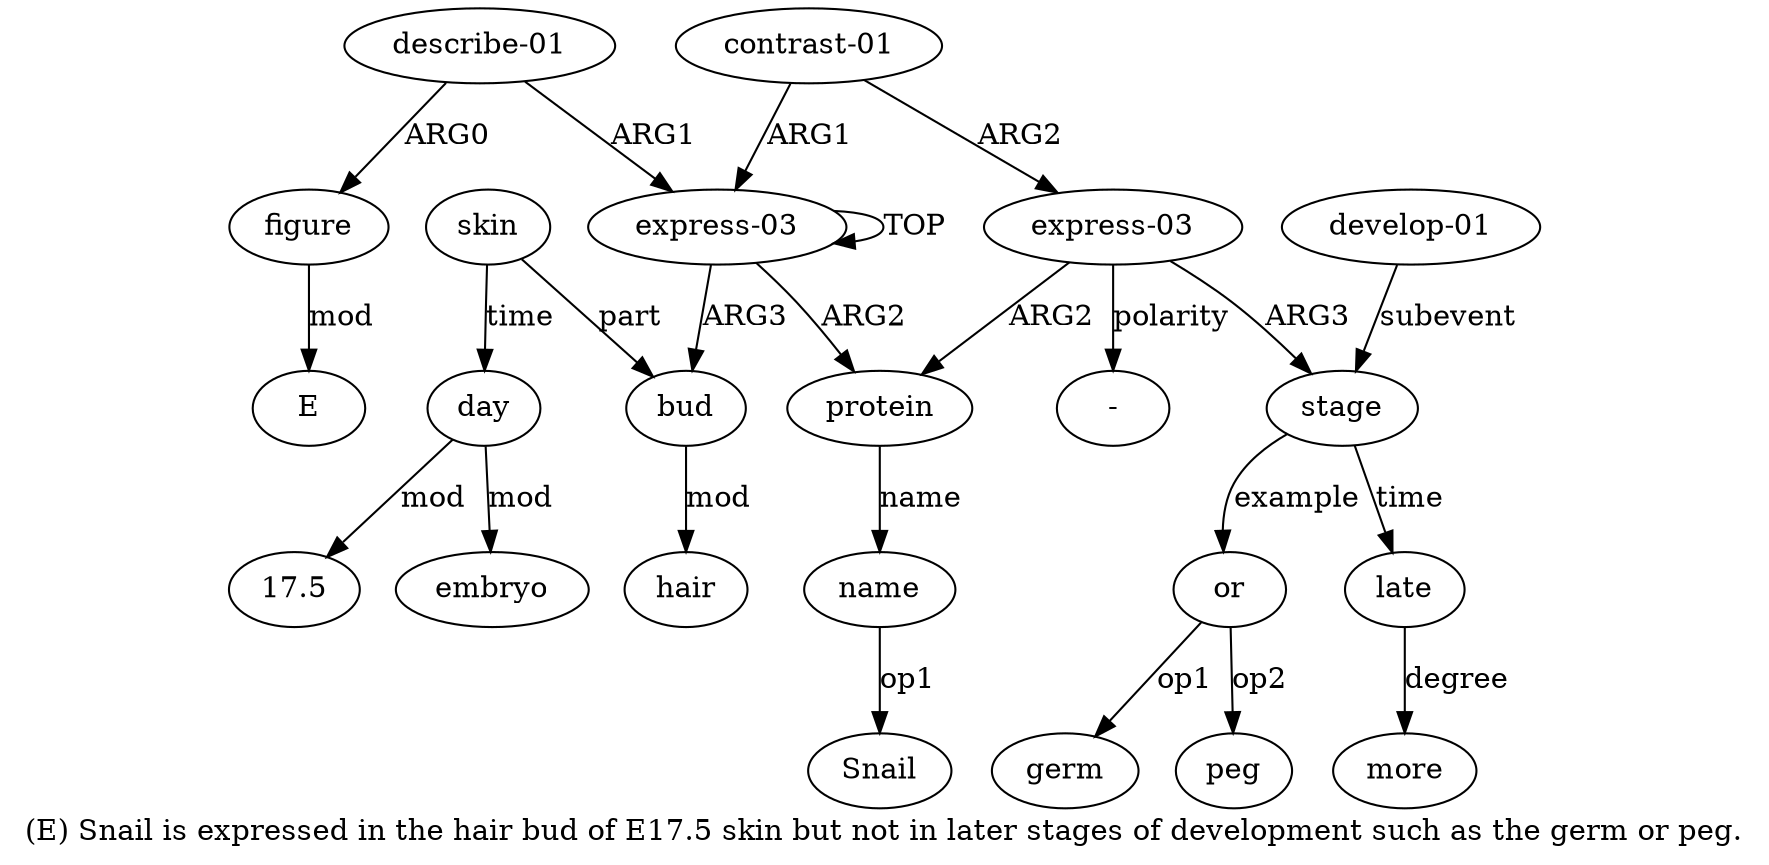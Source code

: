 digraph  {
	graph [label="(E) Snail is expressed in the hair bud of E17.5 skin but not in later stages of development such as the germ or peg."];
	node [label="\N"];
	"a6 17.5"	 [color=black,
		gold_ind=-1,
		gold_label=17.5,
		label=17.5,
		test_ind=-1,
		test_label=17.5];
	"a9 -"	 [color=black,
		gold_ind=-1,
		gold_label="-",
		label="-",
		test_ind=-1,
		test_label="-"];
	a15	 [color=black,
		gold_ind=15,
		gold_label=germ,
		label=germ,
		test_ind=15,
		test_label=germ];
	a14	 [color=black,
		gold_ind=14,
		gold_label=or,
		label=or,
		test_ind=14,
		test_label=or];
	a14 -> a15 [key=0,
	color=black,
	gold_label=op1,
	label=op1,
	test_label=op1];
a16 [color=black,
	gold_ind=16,
	gold_label=peg,
	label=peg,
	test_ind=16,
	test_label=peg];
a14 -> a16 [key=0,
color=black,
gold_label=op2,
label=op2,
test_label=op2];
a17 [color=black,
gold_ind=17,
gold_label="describe-01",
label="describe-01",
test_ind=17,
test_label="describe-01"];
a18 [color=black,
gold_ind=18,
gold_label=figure,
label=figure,
test_ind=18,
test_label=figure];
a17 -> a18 [key=0,
color=black,
gold_label=ARG0,
label=ARG0,
test_label=ARG0];
a0 [color=black,
gold_ind=0,
gold_label="express-03",
label="express-03",
test_ind=0,
test_label="express-03"];
a17 -> a0 [key=0,
color=black,
gold_label=ARG1,
label=ARG1,
test_label=ARG1];
a11 [color=black,
gold_ind=11,
gold_label=late,
label=late,
test_ind=11,
test_label=late];
a12 [color=black,
gold_ind=12,
gold_label=more,
label=more,
test_ind=12,
test_label=more];
a11 -> a12 [key=0,
color=black,
gold_label=degree,
label=degree,
test_label=degree];
a10 [color=black,
gold_ind=10,
gold_label=stage,
label=stage,
test_ind=10,
test_label=stage];
a10 -> a14 [key=0,
color=black,
gold_label=example,
label=example,
test_label=example];
a10 -> a11 [key=0,
color=black,
gold_label=time,
label=time,
test_label=time];
a13 [color=black,
gold_ind=13,
gold_label="develop-01",
label="develop-01",
test_ind=13,
test_label="develop-01"];
a13 -> a10 [key=0,
color=black,
gold_label=subevent,
label=subevent,
test_label=subevent];
a19 [color=black,
gold_ind=19,
gold_label=E,
label=E,
test_ind=19,
test_label=E];
a18 -> a19 [key=0,
color=black,
gold_label=mod,
label=mod,
test_label=mod];
a1 [color=black,
gold_ind=1,
gold_label=protein,
label=protein,
test_ind=1,
test_label=protein];
a2 [color=black,
gold_ind=2,
gold_label=name,
label=name,
test_ind=2,
test_label=name];
a1 -> a2 [key=0,
color=black,
gold_label=name,
label=name,
test_label=name];
a0 -> a1 [key=0,
color=black,
gold_label=ARG2,
label=ARG2,
test_label=ARG2];
a0 -> a0 [key=0,
color=black,
gold_label=TOP,
label=TOP,
test_label=TOP];
a3 [color=black,
gold_ind=3,
gold_label=bud,
label=bud,
test_ind=3,
test_label=bud];
a0 -> a3 [key=0,
color=black,
gold_label=ARG3,
label=ARG3,
test_label=ARG3];
a4 [color=black,
gold_ind=4,
gold_label=hair,
label=hair,
test_ind=4,
test_label=hair];
a3 -> a4 [key=0,
color=black,
gold_label=mod,
label=mod,
test_label=mod];
"a2 Snail" [color=black,
gold_ind=-1,
gold_label=Snail,
label=Snail,
test_ind=-1,
test_label=Snail];
a2 -> "a2 Snail" [key=0,
color=black,
gold_label=op1,
label=op1,
test_label=op1];
a5 [color=black,
gold_ind=5,
gold_label=skin,
label=skin,
test_ind=5,
test_label=skin];
a5 -> a3 [key=0,
color=black,
gold_label=part,
label=part,
test_label=part];
a6 [color=black,
gold_ind=6,
gold_label=day,
label=day,
test_ind=6,
test_label=day];
a5 -> a6 [key=0,
color=black,
gold_label=time,
label=time,
test_label=time];
a7 [color=black,
gold_ind=7,
gold_label=embryo,
label=embryo,
test_ind=7,
test_label=embryo];
a6 -> "a6 17.5" [key=0,
color=black,
gold_label=mod,
label=mod,
test_label=mod];
a6 -> a7 [key=0,
color=black,
gold_label=mod,
label=mod,
test_label=mod];
a9 [color=black,
gold_ind=9,
gold_label="express-03",
label="express-03",
test_ind=9,
test_label="express-03"];
a9 -> "a9 -" [key=0,
color=black,
gold_label=polarity,
label=polarity,
test_label=polarity];
a9 -> a10 [key=0,
color=black,
gold_label=ARG3,
label=ARG3,
test_label=ARG3];
a9 -> a1 [key=0,
color=black,
gold_label=ARG2,
label=ARG2,
test_label=ARG2];
a8 [color=black,
gold_ind=8,
gold_label="contrast-01",
label="contrast-01",
test_ind=8,
test_label="contrast-01"];
a8 -> a0 [key=0,
color=black,
gold_label=ARG1,
label=ARG1,
test_label=ARG1];
a8 -> a9 [key=0,
color=black,
gold_label=ARG2,
label=ARG2,
test_label=ARG2];
}
